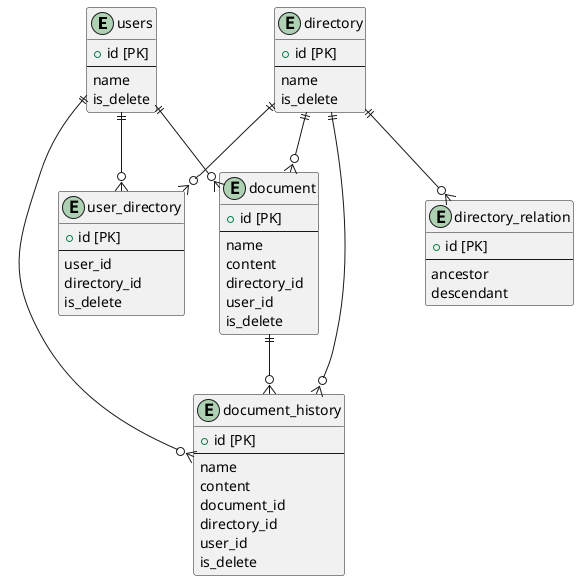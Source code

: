 @startuml
'03_DBモデリング3
' 閉包テーブル

entity users {
  + id [PK]
  --
  name
  is_delete
}

entity user_directory {
  + id [PK]
  --
  user_id
  directory_id
  is_delete
}

entity directory {
  + id [PK]
  --
  name
  is_delete
}

entity directory_relation {
  + id [PK]
  --
  ancestor
  descendant
}

entity document {
  + id [PK]
  --
  name
  content
  directory_id
  user_id
  is_delete
}

entity document_history {
  + id [PK]
  --
  name
  content
  document_id
  directory_id
  user_id
  is_delete
}

users      ||--o{ user_directory
directory  ||--o{ user_directory
users  ||--o{ document
directory  ||--o{ document
users  ||--o{ document_history
directory  ||--o{ document_history
directory  ||--o{ directory_relation
document   ||--o{ document_history

'参考
' https://qiita.com/fktnkit/items/57033c10b41b5747dbea#%E4%BB%A3%E6%9B%BF%E3%83%84%E3%83%AA%E3%83%BC%E3%83%A2%E3%83%87%E3%83%AB

@enduml